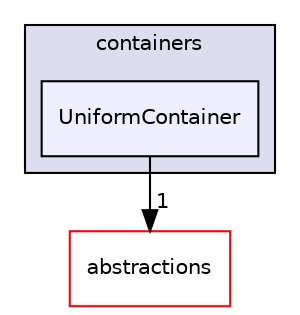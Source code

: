 digraph "containers/UniformContainer" {
  compound=true
  node [ fontsize="10", fontname="Helvetica"];
  edge [ labelfontsize="10", labelfontname="Helvetica"];
  subgraph clusterdir_5aa2c741d78642de87e50b40b6f339a9 {
    graph [ bgcolor="#ddddee", pencolor="black", label="containers" fontname="Helvetica", fontsize="10", URL="dir_5aa2c741d78642de87e50b40b6f339a9.html"]
  dir_3eea72ebfe6d013c282c5cfe30158a15 [shape=box, label="UniformContainer", style="filled", fillcolor="#eeeeff", pencolor="black", URL="dir_3eea72ebfe6d013c282c5cfe30158a15.html"];
  }
  dir_898d9f057ab0c3f0aea2afe60f29a516 [shape=box label="abstractions" fillcolor="white" style="filled" color="red" URL="dir_898d9f057ab0c3f0aea2afe60f29a516.html"];
  dir_3eea72ebfe6d013c282c5cfe30158a15->dir_898d9f057ab0c3f0aea2afe60f29a516 [headlabel="1", labeldistance=1.5 headhref="dir_000017_000000.html"];
}

